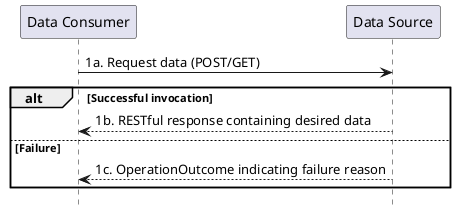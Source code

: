 @startuml
hide footbox
participant "Data Consumer" as Consumer
participant "Data Source" as Source
Consumer -> Source: 1a. Request data (POST/GET)
alt Successful invocation
  Consumer <-- Source: 1b. RESTful response containing desired data
else Failure
  Consumer <-- Source: 1c. OperationOutcome indicating failure reason
end
@enduml
